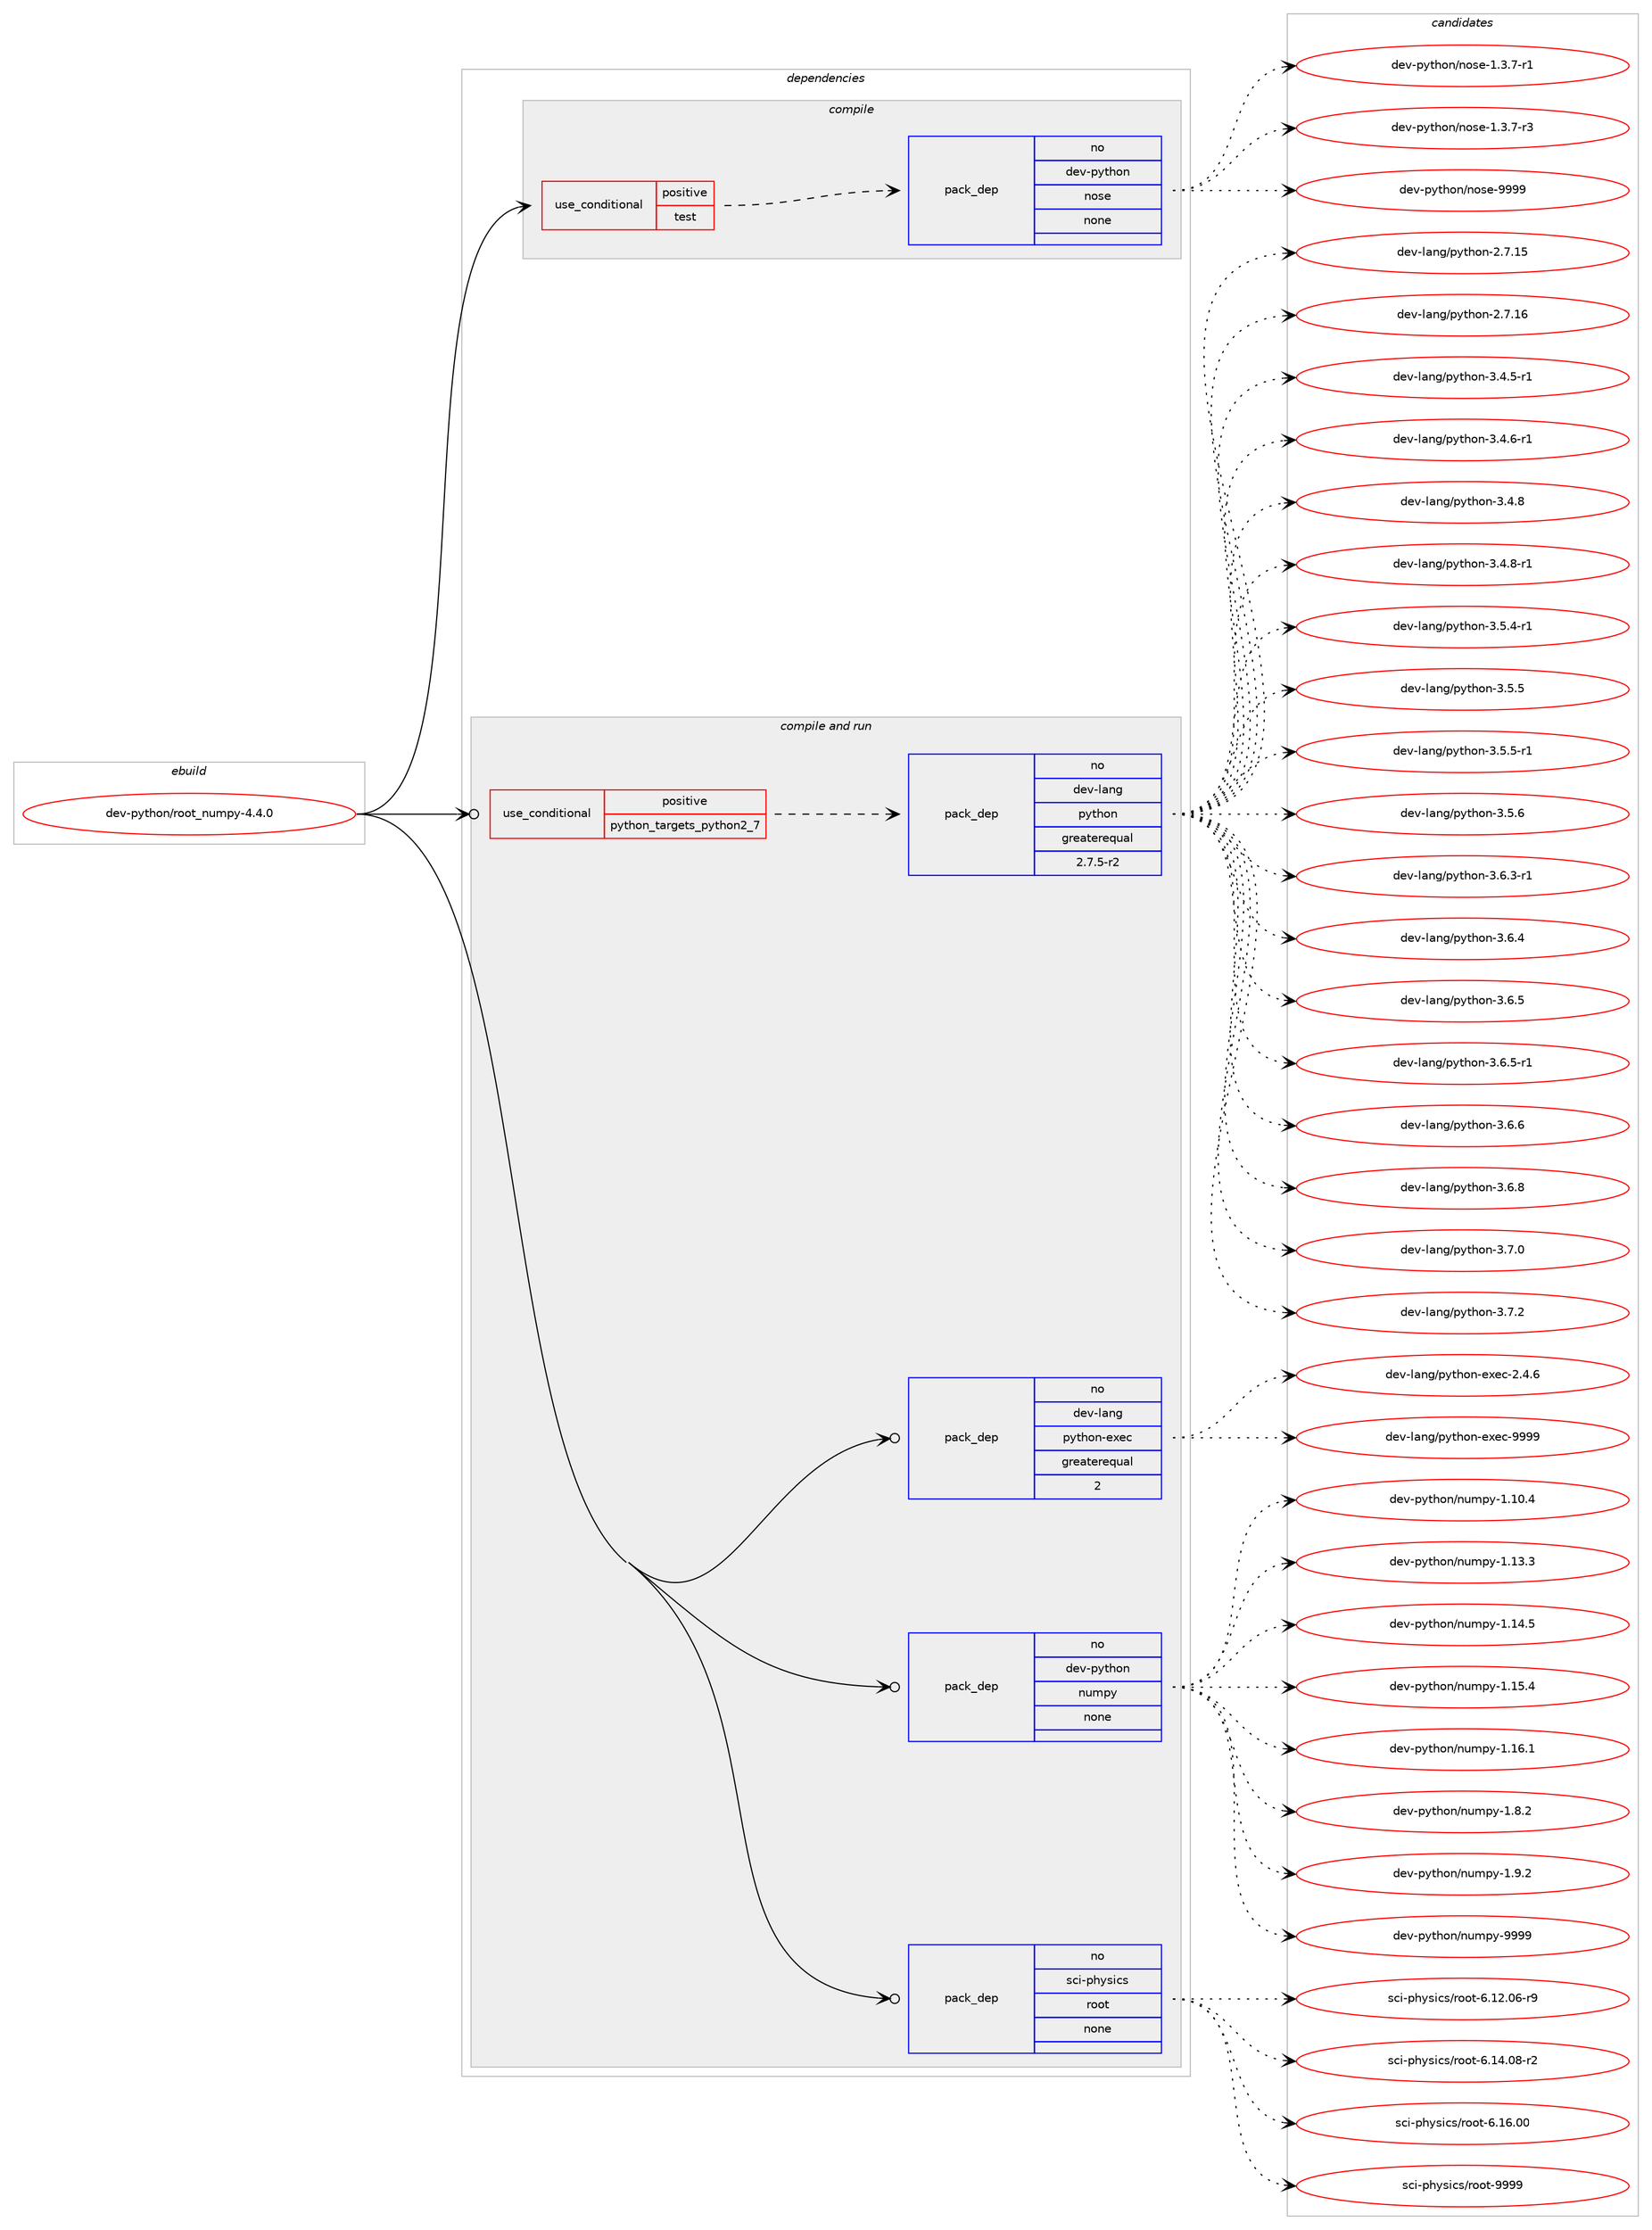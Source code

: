 digraph prolog {

# *************
# Graph options
# *************

newrank=true;
concentrate=true;
compound=true;
graph [rankdir=LR,fontname=Helvetica,fontsize=10,ranksep=1.5];#, ranksep=2.5, nodesep=0.2];
edge  [arrowhead=vee];
node  [fontname=Helvetica,fontsize=10];

# **********
# The ebuild
# **********

subgraph cluster_leftcol {
color=gray;
rank=same;
label=<<i>ebuild</i>>;
id [label="dev-python/root_numpy-4.4.0", color=red, width=4, href="../dev-python/root_numpy-4.4.0.svg"];
}

# ****************
# The dependencies
# ****************

subgraph cluster_midcol {
color=gray;
label=<<i>dependencies</i>>;
subgraph cluster_compile {
fillcolor="#eeeeee";
style=filled;
label=<<i>compile</i>>;
subgraph cond383993 {
dependency1439496 [label=<<TABLE BORDER="0" CELLBORDER="1" CELLSPACING="0" CELLPADDING="4"><TR><TD ROWSPAN="3" CELLPADDING="10">use_conditional</TD></TR><TR><TD>positive</TD></TR><TR><TD>test</TD></TR></TABLE>>, shape=none, color=red];
subgraph pack1032141 {
dependency1439497 [label=<<TABLE BORDER="0" CELLBORDER="1" CELLSPACING="0" CELLPADDING="4" WIDTH="220"><TR><TD ROWSPAN="6" CELLPADDING="30">pack_dep</TD></TR><TR><TD WIDTH="110">no</TD></TR><TR><TD>dev-python</TD></TR><TR><TD>nose</TD></TR><TR><TD>none</TD></TR><TR><TD></TD></TR></TABLE>>, shape=none, color=blue];
}
dependency1439496:e -> dependency1439497:w [weight=20,style="dashed",arrowhead="vee"];
}
id:e -> dependency1439496:w [weight=20,style="solid",arrowhead="vee"];
}
subgraph cluster_compileandrun {
fillcolor="#eeeeee";
style=filled;
label=<<i>compile and run</i>>;
subgraph cond383994 {
dependency1439498 [label=<<TABLE BORDER="0" CELLBORDER="1" CELLSPACING="0" CELLPADDING="4"><TR><TD ROWSPAN="3" CELLPADDING="10">use_conditional</TD></TR><TR><TD>positive</TD></TR><TR><TD>python_targets_python2_7</TD></TR></TABLE>>, shape=none, color=red];
subgraph pack1032142 {
dependency1439499 [label=<<TABLE BORDER="0" CELLBORDER="1" CELLSPACING="0" CELLPADDING="4" WIDTH="220"><TR><TD ROWSPAN="6" CELLPADDING="30">pack_dep</TD></TR><TR><TD WIDTH="110">no</TD></TR><TR><TD>dev-lang</TD></TR><TR><TD>python</TD></TR><TR><TD>greaterequal</TD></TR><TR><TD>2.7.5-r2</TD></TR></TABLE>>, shape=none, color=blue];
}
dependency1439498:e -> dependency1439499:w [weight=20,style="dashed",arrowhead="vee"];
}
id:e -> dependency1439498:w [weight=20,style="solid",arrowhead="odotvee"];
subgraph pack1032143 {
dependency1439500 [label=<<TABLE BORDER="0" CELLBORDER="1" CELLSPACING="0" CELLPADDING="4" WIDTH="220"><TR><TD ROWSPAN="6" CELLPADDING="30">pack_dep</TD></TR><TR><TD WIDTH="110">no</TD></TR><TR><TD>dev-lang</TD></TR><TR><TD>python-exec</TD></TR><TR><TD>greaterequal</TD></TR><TR><TD>2</TD></TR></TABLE>>, shape=none, color=blue];
}
id:e -> dependency1439500:w [weight=20,style="solid",arrowhead="odotvee"];
subgraph pack1032144 {
dependency1439501 [label=<<TABLE BORDER="0" CELLBORDER="1" CELLSPACING="0" CELLPADDING="4" WIDTH="220"><TR><TD ROWSPAN="6" CELLPADDING="30">pack_dep</TD></TR><TR><TD WIDTH="110">no</TD></TR><TR><TD>dev-python</TD></TR><TR><TD>numpy</TD></TR><TR><TD>none</TD></TR><TR><TD></TD></TR></TABLE>>, shape=none, color=blue];
}
id:e -> dependency1439501:w [weight=20,style="solid",arrowhead="odotvee"];
subgraph pack1032145 {
dependency1439502 [label=<<TABLE BORDER="0" CELLBORDER="1" CELLSPACING="0" CELLPADDING="4" WIDTH="220"><TR><TD ROWSPAN="6" CELLPADDING="30">pack_dep</TD></TR><TR><TD WIDTH="110">no</TD></TR><TR><TD>sci-physics</TD></TR><TR><TD>root</TD></TR><TR><TD>none</TD></TR><TR><TD></TD></TR></TABLE>>, shape=none, color=blue];
}
id:e -> dependency1439502:w [weight=20,style="solid",arrowhead="odotvee"];
}
subgraph cluster_run {
fillcolor="#eeeeee";
style=filled;
label=<<i>run</i>>;
}
}

# **************
# The candidates
# **************

subgraph cluster_choices {
rank=same;
color=gray;
label=<<i>candidates</i>>;

subgraph choice1032141 {
color=black;
nodesep=1;
choice10010111845112121116104111110471101111151014549465146554511449 [label="dev-python/nose-1.3.7-r1", color=red, width=4,href="../dev-python/nose-1.3.7-r1.svg"];
choice10010111845112121116104111110471101111151014549465146554511451 [label="dev-python/nose-1.3.7-r3", color=red, width=4,href="../dev-python/nose-1.3.7-r3.svg"];
choice10010111845112121116104111110471101111151014557575757 [label="dev-python/nose-9999", color=red, width=4,href="../dev-python/nose-9999.svg"];
dependency1439497:e -> choice10010111845112121116104111110471101111151014549465146554511449:w [style=dotted,weight="100"];
dependency1439497:e -> choice10010111845112121116104111110471101111151014549465146554511451:w [style=dotted,weight="100"];
dependency1439497:e -> choice10010111845112121116104111110471101111151014557575757:w [style=dotted,weight="100"];
}
subgraph choice1032142 {
color=black;
nodesep=1;
choice10010111845108971101034711212111610411111045504655464953 [label="dev-lang/python-2.7.15", color=red, width=4,href="../dev-lang/python-2.7.15.svg"];
choice10010111845108971101034711212111610411111045504655464954 [label="dev-lang/python-2.7.16", color=red, width=4,href="../dev-lang/python-2.7.16.svg"];
choice1001011184510897110103471121211161041111104551465246534511449 [label="dev-lang/python-3.4.5-r1", color=red, width=4,href="../dev-lang/python-3.4.5-r1.svg"];
choice1001011184510897110103471121211161041111104551465246544511449 [label="dev-lang/python-3.4.6-r1", color=red, width=4,href="../dev-lang/python-3.4.6-r1.svg"];
choice100101118451089711010347112121116104111110455146524656 [label="dev-lang/python-3.4.8", color=red, width=4,href="../dev-lang/python-3.4.8.svg"];
choice1001011184510897110103471121211161041111104551465246564511449 [label="dev-lang/python-3.4.8-r1", color=red, width=4,href="../dev-lang/python-3.4.8-r1.svg"];
choice1001011184510897110103471121211161041111104551465346524511449 [label="dev-lang/python-3.5.4-r1", color=red, width=4,href="../dev-lang/python-3.5.4-r1.svg"];
choice100101118451089711010347112121116104111110455146534653 [label="dev-lang/python-3.5.5", color=red, width=4,href="../dev-lang/python-3.5.5.svg"];
choice1001011184510897110103471121211161041111104551465346534511449 [label="dev-lang/python-3.5.5-r1", color=red, width=4,href="../dev-lang/python-3.5.5-r1.svg"];
choice100101118451089711010347112121116104111110455146534654 [label="dev-lang/python-3.5.6", color=red, width=4,href="../dev-lang/python-3.5.6.svg"];
choice1001011184510897110103471121211161041111104551465446514511449 [label="dev-lang/python-3.6.3-r1", color=red, width=4,href="../dev-lang/python-3.6.3-r1.svg"];
choice100101118451089711010347112121116104111110455146544652 [label="dev-lang/python-3.6.4", color=red, width=4,href="../dev-lang/python-3.6.4.svg"];
choice100101118451089711010347112121116104111110455146544653 [label="dev-lang/python-3.6.5", color=red, width=4,href="../dev-lang/python-3.6.5.svg"];
choice1001011184510897110103471121211161041111104551465446534511449 [label="dev-lang/python-3.6.5-r1", color=red, width=4,href="../dev-lang/python-3.6.5-r1.svg"];
choice100101118451089711010347112121116104111110455146544654 [label="dev-lang/python-3.6.6", color=red, width=4,href="../dev-lang/python-3.6.6.svg"];
choice100101118451089711010347112121116104111110455146544656 [label="dev-lang/python-3.6.8", color=red, width=4,href="../dev-lang/python-3.6.8.svg"];
choice100101118451089711010347112121116104111110455146554648 [label="dev-lang/python-3.7.0", color=red, width=4,href="../dev-lang/python-3.7.0.svg"];
choice100101118451089711010347112121116104111110455146554650 [label="dev-lang/python-3.7.2", color=red, width=4,href="../dev-lang/python-3.7.2.svg"];
dependency1439499:e -> choice10010111845108971101034711212111610411111045504655464953:w [style=dotted,weight="100"];
dependency1439499:e -> choice10010111845108971101034711212111610411111045504655464954:w [style=dotted,weight="100"];
dependency1439499:e -> choice1001011184510897110103471121211161041111104551465246534511449:w [style=dotted,weight="100"];
dependency1439499:e -> choice1001011184510897110103471121211161041111104551465246544511449:w [style=dotted,weight="100"];
dependency1439499:e -> choice100101118451089711010347112121116104111110455146524656:w [style=dotted,weight="100"];
dependency1439499:e -> choice1001011184510897110103471121211161041111104551465246564511449:w [style=dotted,weight="100"];
dependency1439499:e -> choice1001011184510897110103471121211161041111104551465346524511449:w [style=dotted,weight="100"];
dependency1439499:e -> choice100101118451089711010347112121116104111110455146534653:w [style=dotted,weight="100"];
dependency1439499:e -> choice1001011184510897110103471121211161041111104551465346534511449:w [style=dotted,weight="100"];
dependency1439499:e -> choice100101118451089711010347112121116104111110455146534654:w [style=dotted,weight="100"];
dependency1439499:e -> choice1001011184510897110103471121211161041111104551465446514511449:w [style=dotted,weight="100"];
dependency1439499:e -> choice100101118451089711010347112121116104111110455146544652:w [style=dotted,weight="100"];
dependency1439499:e -> choice100101118451089711010347112121116104111110455146544653:w [style=dotted,weight="100"];
dependency1439499:e -> choice1001011184510897110103471121211161041111104551465446534511449:w [style=dotted,weight="100"];
dependency1439499:e -> choice100101118451089711010347112121116104111110455146544654:w [style=dotted,weight="100"];
dependency1439499:e -> choice100101118451089711010347112121116104111110455146544656:w [style=dotted,weight="100"];
dependency1439499:e -> choice100101118451089711010347112121116104111110455146554648:w [style=dotted,weight="100"];
dependency1439499:e -> choice100101118451089711010347112121116104111110455146554650:w [style=dotted,weight="100"];
}
subgraph choice1032143 {
color=black;
nodesep=1;
choice1001011184510897110103471121211161041111104510112010199455046524654 [label="dev-lang/python-exec-2.4.6", color=red, width=4,href="../dev-lang/python-exec-2.4.6.svg"];
choice10010111845108971101034711212111610411111045101120101994557575757 [label="dev-lang/python-exec-9999", color=red, width=4,href="../dev-lang/python-exec-9999.svg"];
dependency1439500:e -> choice1001011184510897110103471121211161041111104510112010199455046524654:w [style=dotted,weight="100"];
dependency1439500:e -> choice10010111845108971101034711212111610411111045101120101994557575757:w [style=dotted,weight="100"];
}
subgraph choice1032144 {
color=black;
nodesep=1;
choice100101118451121211161041111104711011710911212145494649484652 [label="dev-python/numpy-1.10.4", color=red, width=4,href="../dev-python/numpy-1.10.4.svg"];
choice100101118451121211161041111104711011710911212145494649514651 [label="dev-python/numpy-1.13.3", color=red, width=4,href="../dev-python/numpy-1.13.3.svg"];
choice100101118451121211161041111104711011710911212145494649524653 [label="dev-python/numpy-1.14.5", color=red, width=4,href="../dev-python/numpy-1.14.5.svg"];
choice100101118451121211161041111104711011710911212145494649534652 [label="dev-python/numpy-1.15.4", color=red, width=4,href="../dev-python/numpy-1.15.4.svg"];
choice100101118451121211161041111104711011710911212145494649544649 [label="dev-python/numpy-1.16.1", color=red, width=4,href="../dev-python/numpy-1.16.1.svg"];
choice1001011184511212111610411111047110117109112121454946564650 [label="dev-python/numpy-1.8.2", color=red, width=4,href="../dev-python/numpy-1.8.2.svg"];
choice1001011184511212111610411111047110117109112121454946574650 [label="dev-python/numpy-1.9.2", color=red, width=4,href="../dev-python/numpy-1.9.2.svg"];
choice10010111845112121116104111110471101171091121214557575757 [label="dev-python/numpy-9999", color=red, width=4,href="../dev-python/numpy-9999.svg"];
dependency1439501:e -> choice100101118451121211161041111104711011710911212145494649484652:w [style=dotted,weight="100"];
dependency1439501:e -> choice100101118451121211161041111104711011710911212145494649514651:w [style=dotted,weight="100"];
dependency1439501:e -> choice100101118451121211161041111104711011710911212145494649524653:w [style=dotted,weight="100"];
dependency1439501:e -> choice100101118451121211161041111104711011710911212145494649534652:w [style=dotted,weight="100"];
dependency1439501:e -> choice100101118451121211161041111104711011710911212145494649544649:w [style=dotted,weight="100"];
dependency1439501:e -> choice1001011184511212111610411111047110117109112121454946564650:w [style=dotted,weight="100"];
dependency1439501:e -> choice1001011184511212111610411111047110117109112121454946574650:w [style=dotted,weight="100"];
dependency1439501:e -> choice10010111845112121116104111110471101171091121214557575757:w [style=dotted,weight="100"];
}
subgraph choice1032145 {
color=black;
nodesep=1;
choice1159910545112104121115105991154711411111111645544649504648544511457 [label="sci-physics/root-6.12.06-r9", color=red, width=4,href="../sci-physics/root-6.12.06-r9.svg"];
choice1159910545112104121115105991154711411111111645544649524648564511450 [label="sci-physics/root-6.14.08-r2", color=red, width=4,href="../sci-physics/root-6.14.08-r2.svg"];
choice115991054511210412111510599115471141111111164554464954464848 [label="sci-physics/root-6.16.00", color=red, width=4,href="../sci-physics/root-6.16.00.svg"];
choice115991054511210412111510599115471141111111164557575757 [label="sci-physics/root-9999", color=red, width=4,href="../sci-physics/root-9999.svg"];
dependency1439502:e -> choice1159910545112104121115105991154711411111111645544649504648544511457:w [style=dotted,weight="100"];
dependency1439502:e -> choice1159910545112104121115105991154711411111111645544649524648564511450:w [style=dotted,weight="100"];
dependency1439502:e -> choice115991054511210412111510599115471141111111164554464954464848:w [style=dotted,weight="100"];
dependency1439502:e -> choice115991054511210412111510599115471141111111164557575757:w [style=dotted,weight="100"];
}
}

}
